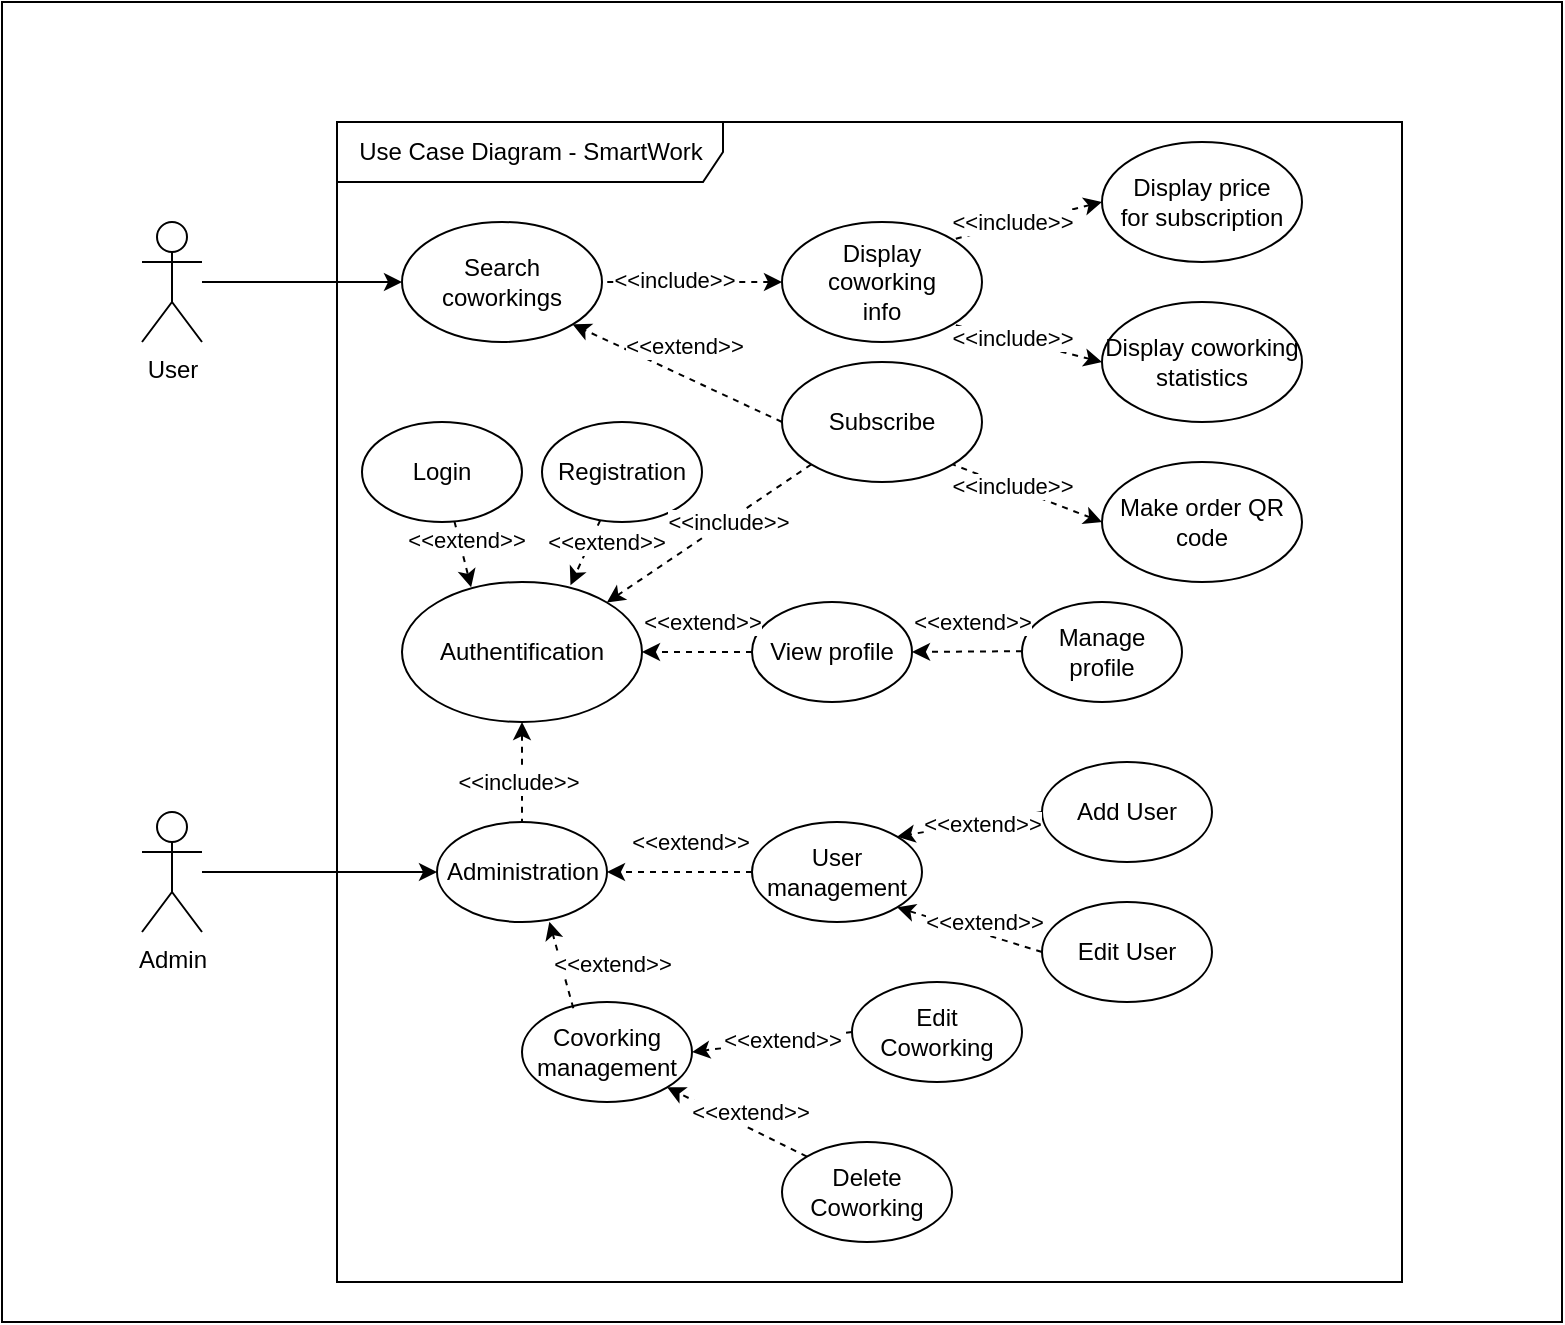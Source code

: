 <mxfile version="18.0.6" type="device"><diagram id="9UZGNrmJRc00IACUMO8O" name="Page-1"><mxGraphModel dx="1038" dy="649" grid="1" gridSize="10" guides="1" tooltips="1" connect="1" arrows="1" fold="1" page="1" pageScale="1" pageWidth="850" pageHeight="1100" math="0" shadow="0"><root><mxCell id="0"/><mxCell id="1" parent="0"/><mxCell id="pIkJ4s4bWrL5bcyLfmD8-9" value="" style="rounded=0;whiteSpace=wrap;html=1;" vertex="1" parent="1"><mxGeometry x="10" y="60" width="780" height="660" as="geometry"/></mxCell><mxCell id="pIkJ4s4bWrL5bcyLfmD8-4" style="rounded=0;orthogonalLoop=1;jettySize=auto;html=1;entryX=0;entryY=0.5;entryDx=0;entryDy=0;" edge="1" parent="1" source="Ov2gKaZbnmaNC5kg885z-1" target="Ov2gKaZbnmaNC5kg885z-14"><mxGeometry relative="1" as="geometry"/></mxCell><mxCell id="Ov2gKaZbnmaNC5kg885z-1" value="User" style="shape=umlActor;verticalLabelPosition=bottom;verticalAlign=top;html=1;outlineConnect=0;" parent="1" vertex="1"><mxGeometry x="80" y="170" width="30" height="60" as="geometry"/></mxCell><mxCell id="Ov2gKaZbnmaNC5kg885z-2" value="Use Case Diagram - SmartWork" style="shape=umlFrame;whiteSpace=wrap;html=1;width=193;height=30;" parent="1" vertex="1"><mxGeometry x="177.5" y="120" width="532.5" height="580" as="geometry"/></mxCell><mxCell id="Ov2gKaZbnmaNC5kg885z-5" value="Authentification" style="ellipse;whiteSpace=wrap;html=1;" parent="1" vertex="1"><mxGeometry x="210" y="350" width="120" height="70" as="geometry"/></mxCell><mxCell id="Ov2gKaZbnmaNC5kg885z-9" style="edgeStyle=none;rounded=0;orthogonalLoop=1;jettySize=auto;html=1;entryX=0.288;entryY=0.038;entryDx=0;entryDy=0;dashed=1;entryPerimeter=0;" parent="1" source="Ov2gKaZbnmaNC5kg885z-6" target="Ov2gKaZbnmaNC5kg885z-5" edge="1"><mxGeometry relative="1" as="geometry"/></mxCell><mxCell id="Ov2gKaZbnmaNC5kg885z-10" value="&amp;lt;&amp;lt;extend&amp;gt;&amp;gt;" style="edgeLabel;html=1;align=center;verticalAlign=middle;resizable=0;points=[];" parent="Ov2gKaZbnmaNC5kg885z-9" vertex="1" connectable="0"><mxGeometry x="0.284" relative="1" as="geometry"><mxPoint y="-12" as="offset"/></mxGeometry></mxCell><mxCell id="Ov2gKaZbnmaNC5kg885z-6" value="Login" style="ellipse;whiteSpace=wrap;html=1;" parent="1" vertex="1"><mxGeometry x="190" y="270" width="80" height="50" as="geometry"/></mxCell><mxCell id="Ov2gKaZbnmaNC5kg885z-12" style="edgeStyle=none;rounded=0;orthogonalLoop=1;jettySize=auto;html=1;entryX=0.702;entryY=0.023;entryDx=0;entryDy=0;dashed=1;entryPerimeter=0;" parent="1" source="Ov2gKaZbnmaNC5kg885z-7" target="Ov2gKaZbnmaNC5kg885z-5" edge="1"><mxGeometry relative="1" as="geometry"/></mxCell><mxCell id="Ov2gKaZbnmaNC5kg885z-13" value="&amp;lt;&amp;lt;extend&amp;gt;&amp;gt;" style="edgeLabel;html=1;align=center;verticalAlign=middle;resizable=0;points=[];" parent="Ov2gKaZbnmaNC5kg885z-12" vertex="1" connectable="0"><mxGeometry x="0.187" y="-1" relative="1" as="geometry"><mxPoint x="12" y="-8" as="offset"/></mxGeometry></mxCell><mxCell id="Ov2gKaZbnmaNC5kg885z-7" value="Registration" style="ellipse;whiteSpace=wrap;html=1;" parent="1" vertex="1"><mxGeometry x="280" y="270" width="80" height="50" as="geometry"/></mxCell><mxCell id="Ov2gKaZbnmaNC5kg885z-14" value="Search coworkings" style="ellipse;whiteSpace=wrap;html=1;" parent="1" vertex="1"><mxGeometry x="210" y="170" width="100" height="60" as="geometry"/></mxCell><mxCell id="pIkJ4s4bWrL5bcyLfmD8-8" style="edgeStyle=none;rounded=0;orthogonalLoop=1;jettySize=auto;html=1;entryX=0;entryY=0.5;entryDx=0;entryDy=0;" edge="1" parent="1" source="Ov2gKaZbnmaNC5kg885z-17" target="Ov2gKaZbnmaNC5kg885z-18"><mxGeometry relative="1" as="geometry"/></mxCell><mxCell id="Ov2gKaZbnmaNC5kg885z-17" value="Admin" style="shape=umlActor;verticalLabelPosition=bottom;verticalAlign=top;html=1;outlineConnect=0;" parent="1" vertex="1"><mxGeometry x="80" y="465" width="30" height="60" as="geometry"/></mxCell><mxCell id="Ov2gKaZbnmaNC5kg885z-18" value="Administration" style="ellipse;whiteSpace=wrap;html=1;" parent="1" vertex="1"><mxGeometry x="227.5" y="470" width="85" height="50" as="geometry"/></mxCell><mxCell id="Ov2gKaZbnmaNC5kg885z-20" style="edgeStyle=none;rounded=0;orthogonalLoop=1;jettySize=auto;html=1;entryX=0.5;entryY=0;entryDx=0;entryDy=0;dashed=1;endArrow=none;endFill=0;startArrow=classic;startFill=1;exitX=0.5;exitY=1;exitDx=0;exitDy=0;" parent="1" source="Ov2gKaZbnmaNC5kg885z-5" target="Ov2gKaZbnmaNC5kg885z-18" edge="1"><mxGeometry relative="1" as="geometry"><mxPoint x="270" y="470" as="sourcePoint"/><mxPoint x="360.413" y="440.792" as="targetPoint"/></mxGeometry></mxCell><mxCell id="Ov2gKaZbnmaNC5kg885z-21" value="&amp;lt;&amp;lt;include&amp;gt;&amp;gt;" style="edgeLabel;html=1;align=center;verticalAlign=middle;resizable=0;points=[];" parent="Ov2gKaZbnmaNC5kg885z-20" vertex="1" connectable="0"><mxGeometry x="0.187" y="-1" relative="1" as="geometry"><mxPoint x="-1" as="offset"/></mxGeometry></mxCell><mxCell id="Ov2gKaZbnmaNC5kg885z-22" value="Display &lt;br&gt;coworking&lt;br&gt;info" style="ellipse;whiteSpace=wrap;html=1;" parent="1" vertex="1"><mxGeometry x="400" y="170" width="100" height="60" as="geometry"/></mxCell><mxCell id="Ov2gKaZbnmaNC5kg885z-23" style="edgeStyle=none;rounded=0;orthogonalLoop=1;jettySize=auto;html=1;entryX=1;entryY=0.5;entryDx=0;entryDy=0;dashed=1;endArrow=none;endFill=0;startArrow=classic;startFill=1;exitX=0;exitY=0.5;exitDx=0;exitDy=0;" parent="1" source="Ov2gKaZbnmaNC5kg885z-22" target="Ov2gKaZbnmaNC5kg885z-14" edge="1"><mxGeometry relative="1" as="geometry"><mxPoint x="424.0" y="320" as="sourcePoint"/><mxPoint x="424.0" y="270" as="targetPoint"/></mxGeometry></mxCell><mxCell id="Ov2gKaZbnmaNC5kg885z-24" value="&amp;lt;&amp;lt;include&amp;gt;&amp;gt;" style="edgeLabel;html=1;align=center;verticalAlign=middle;resizable=0;points=[];" parent="Ov2gKaZbnmaNC5kg885z-23" vertex="1" connectable="0"><mxGeometry x="0.187" y="-1" relative="1" as="geometry"><mxPoint x="-1" as="offset"/></mxGeometry></mxCell><mxCell id="Ov2gKaZbnmaNC5kg885z-25" value="Display price&lt;br&gt;for subscription" style="ellipse;whiteSpace=wrap;html=1;" parent="1" vertex="1"><mxGeometry x="560" y="130" width="100" height="60" as="geometry"/></mxCell><mxCell id="Ov2gKaZbnmaNC5kg885z-26" value="Display coworking&lt;br&gt;statistics" style="ellipse;whiteSpace=wrap;html=1;" parent="1" vertex="1"><mxGeometry x="560" y="210" width="100" height="60" as="geometry"/></mxCell><mxCell id="Ov2gKaZbnmaNC5kg885z-28" style="edgeStyle=none;rounded=0;orthogonalLoop=1;jettySize=auto;html=1;entryX=1;entryY=0;entryDx=0;entryDy=0;dashed=1;endArrow=none;endFill=0;startArrow=classic;startFill=1;exitX=0;exitY=0.5;exitDx=0;exitDy=0;" parent="1" source="Ov2gKaZbnmaNC5kg885z-25" target="Ov2gKaZbnmaNC5kg885z-22" edge="1"><mxGeometry relative="1" as="geometry"><mxPoint x="320" y="210" as="sourcePoint"/><mxPoint x="410" y="210" as="targetPoint"/></mxGeometry></mxCell><mxCell id="Ov2gKaZbnmaNC5kg885z-29" value="&amp;lt;&amp;lt;include&amp;gt;&amp;gt;" style="edgeLabel;html=1;align=center;verticalAlign=middle;resizable=0;points=[];" parent="Ov2gKaZbnmaNC5kg885z-28" vertex="1" connectable="0"><mxGeometry x="0.187" y="-1" relative="1" as="geometry"><mxPoint x="-1" as="offset"/></mxGeometry></mxCell><mxCell id="Ov2gKaZbnmaNC5kg885z-30" style="edgeStyle=none;rounded=0;orthogonalLoop=1;jettySize=auto;html=1;entryX=1;entryY=1;entryDx=0;entryDy=0;dashed=1;endArrow=none;endFill=0;startArrow=classic;startFill=1;exitX=0;exitY=0.5;exitDx=0;exitDy=0;" parent="1" source="Ov2gKaZbnmaNC5kg885z-26" target="Ov2gKaZbnmaNC5kg885z-22" edge="1"><mxGeometry relative="1" as="geometry"><mxPoint x="330" y="220" as="sourcePoint"/><mxPoint x="420" y="220" as="targetPoint"/></mxGeometry></mxCell><mxCell id="Ov2gKaZbnmaNC5kg885z-31" value="&amp;lt;&amp;lt;include&amp;gt;&amp;gt;" style="edgeLabel;html=1;align=center;verticalAlign=middle;resizable=0;points=[];" parent="Ov2gKaZbnmaNC5kg885z-30" vertex="1" connectable="0"><mxGeometry x="0.187" y="-1" relative="1" as="geometry"><mxPoint x="-1" as="offset"/></mxGeometry></mxCell><mxCell id="Ov2gKaZbnmaNC5kg885z-32" value="Subscribe" style="ellipse;whiteSpace=wrap;html=1;" parent="1" vertex="1"><mxGeometry x="400" y="240" width="100" height="60" as="geometry"/></mxCell><mxCell id="Ov2gKaZbnmaNC5kg885z-33" style="edgeStyle=none;rounded=0;orthogonalLoop=1;jettySize=auto;html=1;entryX=1;entryY=1;entryDx=0;entryDy=0;dashed=1;exitX=0;exitY=0.5;exitDx=0;exitDy=0;" parent="1" source="Ov2gKaZbnmaNC5kg885z-32" target="Ov2gKaZbnmaNC5kg885z-14" edge="1"><mxGeometry relative="1" as="geometry"><mxPoint x="319.143" y="329.061" as="sourcePoint"/><mxPoint x="304.24" y="361.61" as="targetPoint"/></mxGeometry></mxCell><mxCell id="Ov2gKaZbnmaNC5kg885z-34" value="&amp;lt;&amp;lt;extend&amp;gt;&amp;gt;" style="edgeLabel;html=1;align=center;verticalAlign=middle;resizable=0;points=[];" parent="Ov2gKaZbnmaNC5kg885z-33" vertex="1" connectable="0"><mxGeometry x="0.187" y="-1" relative="1" as="geometry"><mxPoint x="12" y="-8" as="offset"/></mxGeometry></mxCell><mxCell id="Ov2gKaZbnmaNC5kg885z-35" value="Make order QR code" style="ellipse;whiteSpace=wrap;html=1;" parent="1" vertex="1"><mxGeometry x="560" y="290" width="100" height="60" as="geometry"/></mxCell><mxCell id="Ov2gKaZbnmaNC5kg885z-36" style="edgeStyle=none;rounded=0;orthogonalLoop=1;jettySize=auto;html=1;entryX=1;entryY=1;entryDx=0;entryDy=0;dashed=1;endArrow=none;endFill=0;startArrow=classic;startFill=1;exitX=0;exitY=0.5;exitDx=0;exitDy=0;" parent="1" source="Ov2gKaZbnmaNC5kg885z-35" target="Ov2gKaZbnmaNC5kg885z-32" edge="1"><mxGeometry relative="1" as="geometry"><mxPoint x="560" y="328.84" as="sourcePoint"/><mxPoint x="485.437" y="300.004" as="targetPoint"/></mxGeometry></mxCell><mxCell id="Ov2gKaZbnmaNC5kg885z-37" value="&amp;lt;&amp;lt;include&amp;gt;&amp;gt;" style="edgeLabel;html=1;align=center;verticalAlign=middle;resizable=0;points=[];" parent="Ov2gKaZbnmaNC5kg885z-36" vertex="1" connectable="0"><mxGeometry x="0.187" y="-1" relative="1" as="geometry"><mxPoint x="-1" as="offset"/></mxGeometry></mxCell><mxCell id="Ov2gKaZbnmaNC5kg885z-38" value="View profile" style="ellipse;whiteSpace=wrap;html=1;" parent="1" vertex="1"><mxGeometry x="385" y="360" width="80" height="50" as="geometry"/></mxCell><mxCell id="Ov2gKaZbnmaNC5kg885z-39" style="edgeStyle=none;rounded=0;orthogonalLoop=1;jettySize=auto;html=1;entryX=1;entryY=0.5;entryDx=0;entryDy=0;dashed=1;exitX=0;exitY=0.5;exitDx=0;exitDy=0;" parent="1" source="Ov2gKaZbnmaNC5kg885z-38" target="Ov2gKaZbnmaNC5kg885z-5" edge="1"><mxGeometry relative="1" as="geometry"><mxPoint x="319.143" y="329.061" as="sourcePoint"/><mxPoint x="304.24" y="361.61" as="targetPoint"/></mxGeometry></mxCell><mxCell id="Ov2gKaZbnmaNC5kg885z-40" value="&amp;lt;&amp;lt;extend&amp;gt;&amp;gt;" style="edgeLabel;html=1;align=center;verticalAlign=middle;resizable=0;points=[];" parent="Ov2gKaZbnmaNC5kg885z-39" vertex="1" connectable="0"><mxGeometry x="0.187" y="-1" relative="1" as="geometry"><mxPoint x="7" y="-14" as="offset"/></mxGeometry></mxCell><mxCell id="Ov2gKaZbnmaNC5kg885z-41" value="User management" style="ellipse;whiteSpace=wrap;html=1;" parent="1" vertex="1"><mxGeometry x="385" y="470" width="85" height="50" as="geometry"/></mxCell><mxCell id="Ov2gKaZbnmaNC5kg885z-42" style="edgeStyle=none;rounded=0;orthogonalLoop=1;jettySize=auto;html=1;entryX=1;entryY=0.5;entryDx=0;entryDy=0;dashed=1;exitX=0;exitY=0.5;exitDx=0;exitDy=0;" parent="1" source="Ov2gKaZbnmaNC5kg885z-41" target="Ov2gKaZbnmaNC5kg885z-18" edge="1"><mxGeometry relative="1" as="geometry"><mxPoint x="360" y="460" as="sourcePoint"/><mxPoint x="305" y="460" as="targetPoint"/></mxGeometry></mxCell><mxCell id="Ov2gKaZbnmaNC5kg885z-43" value="&amp;lt;&amp;lt;extend&amp;gt;&amp;gt;" style="edgeLabel;html=1;align=center;verticalAlign=middle;resizable=0;points=[];" parent="Ov2gKaZbnmaNC5kg885z-42" vertex="1" connectable="0"><mxGeometry x="0.187" y="-1" relative="1" as="geometry"><mxPoint x="12" y="-14" as="offset"/></mxGeometry></mxCell><mxCell id="Ov2gKaZbnmaNC5kg885z-44" value="Covorking&lt;br&gt;management" style="ellipse;whiteSpace=wrap;html=1;" parent="1" vertex="1"><mxGeometry x="270" y="560" width="85" height="50" as="geometry"/></mxCell><mxCell id="Ov2gKaZbnmaNC5kg885z-45" style="edgeStyle=none;rounded=0;orthogonalLoop=1;jettySize=auto;html=1;entryX=0.661;entryY=0.997;entryDx=0;entryDy=0;dashed=1;exitX=0.302;exitY=0.063;exitDx=0;exitDy=0;exitPerimeter=0;entryPerimeter=0;" parent="1" source="Ov2gKaZbnmaNC5kg885z-44" target="Ov2gKaZbnmaNC5kg885z-18" edge="1"><mxGeometry relative="1" as="geometry"><mxPoint x="395.0" y="505" as="sourcePoint"/><mxPoint x="322.5" y="505" as="targetPoint"/></mxGeometry></mxCell><mxCell id="Ov2gKaZbnmaNC5kg885z-46" value="&amp;lt;&amp;lt;extend&amp;gt;&amp;gt;" style="edgeLabel;html=1;align=center;verticalAlign=middle;resizable=0;points=[];" parent="Ov2gKaZbnmaNC5kg885z-45" vertex="1" connectable="0"><mxGeometry x="0.187" y="-1" relative="1" as="geometry"><mxPoint x="25" y="3" as="offset"/></mxGeometry></mxCell><mxCell id="Ov2gKaZbnmaNC5kg885z-47" value="Edit User" style="ellipse;whiteSpace=wrap;html=1;" parent="1" vertex="1"><mxGeometry x="530" y="510" width="85" height="50" as="geometry"/></mxCell><mxCell id="Ov2gKaZbnmaNC5kg885z-48" style="edgeStyle=none;rounded=0;orthogonalLoop=1;jettySize=auto;html=1;entryX=1;entryY=1;entryDx=0;entryDy=0;dashed=1;exitX=0;exitY=0.5;exitDx=0;exitDy=0;" parent="1" source="Ov2gKaZbnmaNC5kg885z-47" target="Ov2gKaZbnmaNC5kg885z-41" edge="1"><mxGeometry relative="1" as="geometry"><mxPoint x="542.5" y="494.66" as="sourcePoint"/><mxPoint x="470.0" y="494.66" as="targetPoint"/></mxGeometry></mxCell><mxCell id="Ov2gKaZbnmaNC5kg885z-49" value="&amp;lt;&amp;lt;extend&amp;gt;&amp;gt;" style="edgeLabel;html=1;align=center;verticalAlign=middle;resizable=0;points=[];" parent="Ov2gKaZbnmaNC5kg885z-48" vertex="1" connectable="0"><mxGeometry x="0.187" y="-1" relative="1" as="geometry"><mxPoint x="13" y="-1" as="offset"/></mxGeometry></mxCell><mxCell id="Ov2gKaZbnmaNC5kg885z-50" value="Add User" style="ellipse;whiteSpace=wrap;html=1;" parent="1" vertex="1"><mxGeometry x="530" y="440" width="85" height="50" as="geometry"/></mxCell><mxCell id="Ov2gKaZbnmaNC5kg885z-51" style="edgeStyle=none;rounded=0;orthogonalLoop=1;jettySize=auto;html=1;entryX=1;entryY=0;entryDx=0;entryDy=0;dashed=1;exitX=0;exitY=0.5;exitDx=0;exitDy=0;" parent="1" source="Ov2gKaZbnmaNC5kg885z-50" target="Ov2gKaZbnmaNC5kg885z-41" edge="1"><mxGeometry relative="1" as="geometry"><mxPoint x="540.0" y="545" as="sourcePoint"/><mxPoint x="467.503" y="522.707" as="targetPoint"/></mxGeometry></mxCell><mxCell id="Ov2gKaZbnmaNC5kg885z-52" value="&amp;lt;&amp;lt;extend&amp;gt;&amp;gt;" style="edgeLabel;html=1;align=center;verticalAlign=middle;resizable=0;points=[];" parent="Ov2gKaZbnmaNC5kg885z-51" vertex="1" connectable="0"><mxGeometry x="0.187" y="-1" relative="1" as="geometry"><mxPoint x="13" y="-1" as="offset"/></mxGeometry></mxCell><mxCell id="Ov2gKaZbnmaNC5kg885z-53" value="Edit &lt;br&gt;Coworking" style="ellipse;whiteSpace=wrap;html=1;" parent="1" vertex="1"><mxGeometry x="435" y="550" width="85" height="50" as="geometry"/></mxCell><mxCell id="Ov2gKaZbnmaNC5kg885z-54" value="Delete Coworking" style="ellipse;whiteSpace=wrap;html=1;" parent="1" vertex="1"><mxGeometry x="400" y="630" width="85" height="50" as="geometry"/></mxCell><mxCell id="Ov2gKaZbnmaNC5kg885z-55" style="edgeStyle=none;rounded=0;orthogonalLoop=1;jettySize=auto;html=1;entryX=1;entryY=0.5;entryDx=0;entryDy=0;dashed=1;exitX=0;exitY=0.5;exitDx=0;exitDy=0;" parent="1" source="Ov2gKaZbnmaNC5kg885z-53" target="Ov2gKaZbnmaNC5kg885z-44" edge="1"><mxGeometry relative="1" as="geometry"><mxPoint x="540.0" y="545" as="sourcePoint"/><mxPoint x="467.503" y="522.707" as="targetPoint"/></mxGeometry></mxCell><mxCell id="Ov2gKaZbnmaNC5kg885z-56" value="&amp;lt;&amp;lt;extend&amp;gt;&amp;gt;" style="edgeLabel;html=1;align=center;verticalAlign=middle;resizable=0;points=[];" parent="Ov2gKaZbnmaNC5kg885z-55" vertex="1" connectable="0"><mxGeometry x="0.187" y="-1" relative="1" as="geometry"><mxPoint x="13" y="-1" as="offset"/></mxGeometry></mxCell><mxCell id="Ov2gKaZbnmaNC5kg885z-57" style="edgeStyle=none;rounded=0;orthogonalLoop=1;jettySize=auto;html=1;entryX=1;entryY=1;entryDx=0;entryDy=0;dashed=1;exitX=0;exitY=0;exitDx=0;exitDy=0;" parent="1" source="Ov2gKaZbnmaNC5kg885z-54" target="Ov2gKaZbnmaNC5kg885z-44" edge="1"><mxGeometry relative="1" as="geometry"><mxPoint x="475.0" y="625" as="sourcePoint"/><mxPoint x="412.503" y="592.707" as="targetPoint"/></mxGeometry></mxCell><mxCell id="Ov2gKaZbnmaNC5kg885z-58" value="&amp;lt;&amp;lt;extend&amp;gt;&amp;gt;" style="edgeLabel;html=1;align=center;verticalAlign=middle;resizable=0;points=[];" parent="Ov2gKaZbnmaNC5kg885z-57" vertex="1" connectable="0"><mxGeometry x="0.187" y="-1" relative="1" as="geometry"><mxPoint x="13" y="-1" as="offset"/></mxGeometry></mxCell><mxCell id="pIkJ4s4bWrL5bcyLfmD8-1" value="Manage profile" style="ellipse;whiteSpace=wrap;html=1;" vertex="1" parent="1"><mxGeometry x="520" y="360" width="80" height="50" as="geometry"/></mxCell><mxCell id="pIkJ4s4bWrL5bcyLfmD8-2" style="edgeStyle=none;rounded=0;orthogonalLoop=1;jettySize=auto;html=1;entryX=1;entryY=0.5;entryDx=0;entryDy=0;dashed=1;exitX=0;exitY=0.5;exitDx=0;exitDy=0;" edge="1" parent="1" target="Ov2gKaZbnmaNC5kg885z-38"><mxGeometry relative="1" as="geometry"><mxPoint x="520" y="384.58" as="sourcePoint"/><mxPoint x="465" y="384.58" as="targetPoint"/></mxGeometry></mxCell><mxCell id="pIkJ4s4bWrL5bcyLfmD8-3" value="&amp;lt;&amp;lt;extend&amp;gt;&amp;gt;" style="edgeLabel;html=1;align=center;verticalAlign=middle;resizable=0;points=[];" vertex="1" connectable="0" parent="pIkJ4s4bWrL5bcyLfmD8-2"><mxGeometry x="0.187" y="-1" relative="1" as="geometry"><mxPoint x="7" y="-14" as="offset"/></mxGeometry></mxCell><mxCell id="pIkJ4s4bWrL5bcyLfmD8-6" style="edgeStyle=none;rounded=0;orthogonalLoop=1;jettySize=auto;html=1;entryX=0;entryY=1;entryDx=0;entryDy=0;dashed=1;endArrow=none;endFill=0;startArrow=classic;startFill=1;exitX=1;exitY=0;exitDx=0;exitDy=0;" edge="1" parent="1" source="Ov2gKaZbnmaNC5kg885z-5" target="Ov2gKaZbnmaNC5kg885z-32"><mxGeometry relative="1" as="geometry"><mxPoint x="280.0" y="430" as="sourcePoint"/><mxPoint x="280.0" y="480" as="targetPoint"/></mxGeometry></mxCell><mxCell id="pIkJ4s4bWrL5bcyLfmD8-7" value="&amp;lt;&amp;lt;include&amp;gt;&amp;gt;" style="edgeLabel;html=1;align=center;verticalAlign=middle;resizable=0;points=[];" vertex="1" connectable="0" parent="pIkJ4s4bWrL5bcyLfmD8-6"><mxGeometry x="0.187" y="-1" relative="1" as="geometry"><mxPoint x="-1" as="offset"/></mxGeometry></mxCell></root></mxGraphModel></diagram></mxfile>